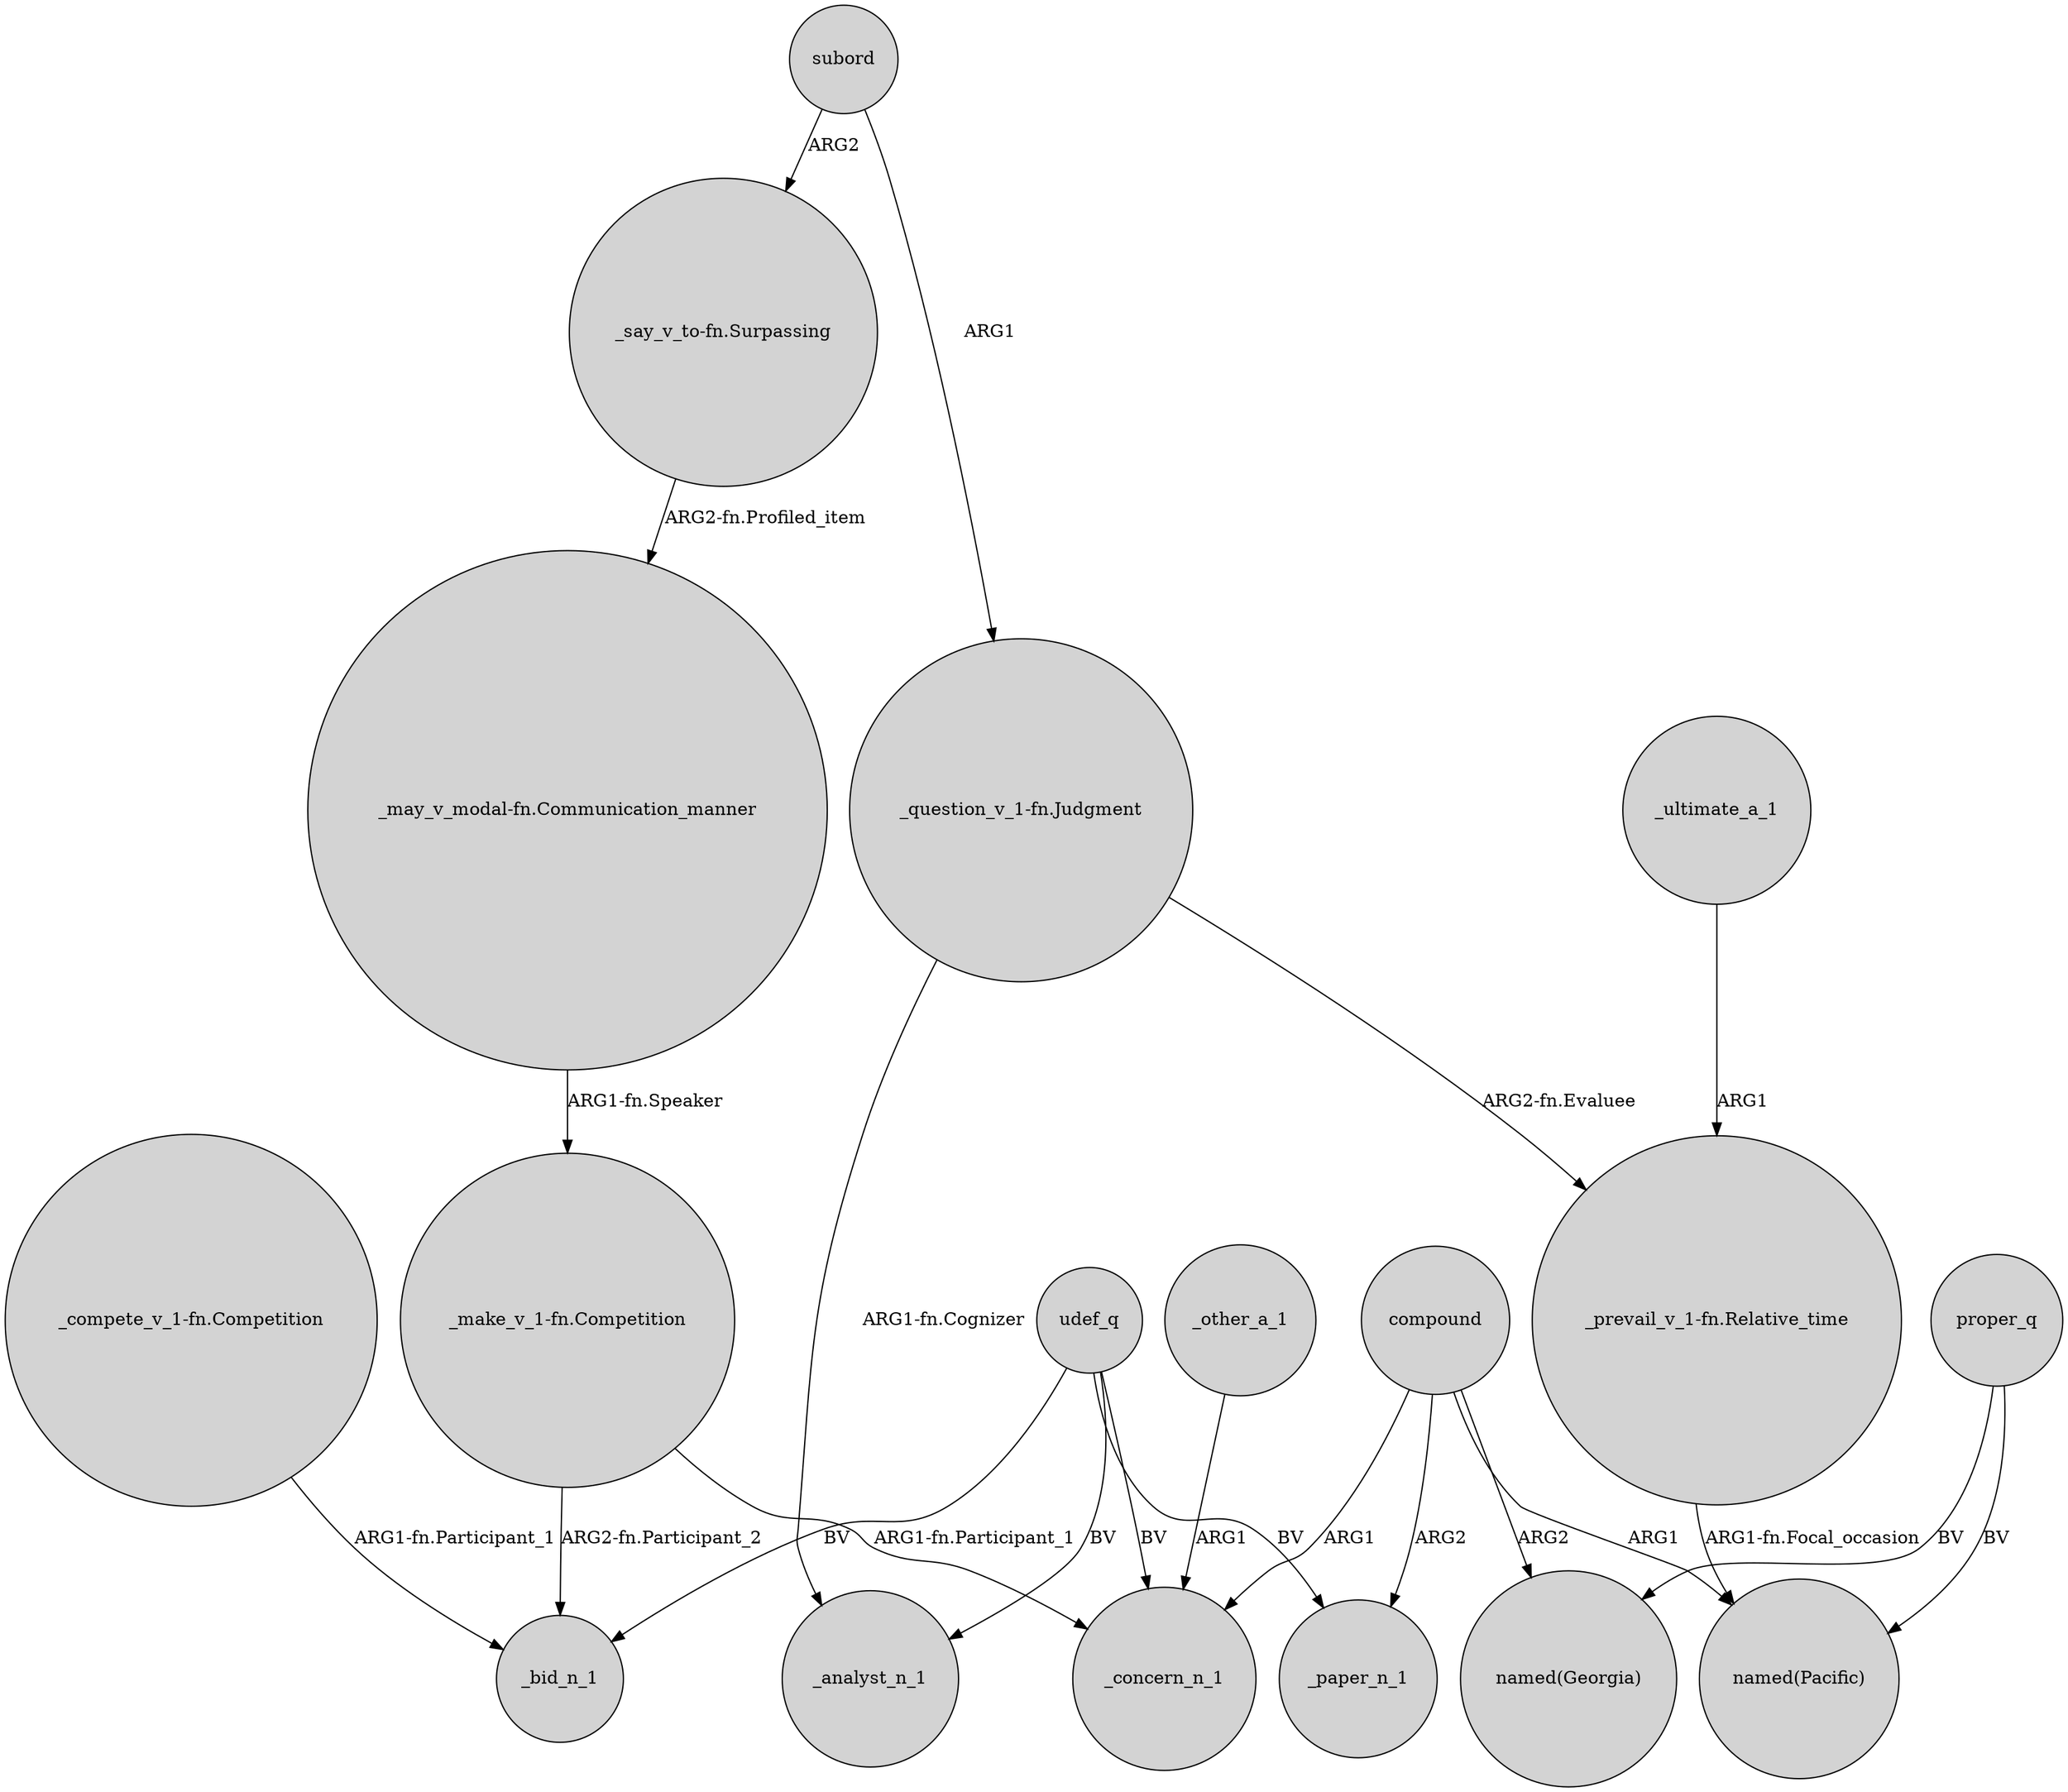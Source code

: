 digraph {
	node [shape=circle style=filled]
	"_compete_v_1-fn.Competition" -> _bid_n_1 [label="ARG1-fn.Participant_1"]
	proper_q -> "named(Georgia)" [label=BV]
	udef_q -> _analyst_n_1 [label=BV]
	udef_q -> _paper_n_1 [label=BV]
	compound -> _paper_n_1 [label=ARG2]
	udef_q -> _bid_n_1 [label=BV]
	"_question_v_1-fn.Judgment" -> _analyst_n_1 [label="ARG1-fn.Cognizer"]
	"_may_v_modal-fn.Communication_manner" -> "_make_v_1-fn.Competition" [label="ARG1-fn.Speaker"]
	"_prevail_v_1-fn.Relative_time" -> "named(Pacific)" [label="ARG1-fn.Focal_occasion"]
	subord -> "_question_v_1-fn.Judgment" [label=ARG1]
	compound -> "named(Pacific)" [label=ARG1]
	subord -> "_say_v_to-fn.Surpassing" [label=ARG2]
	"_make_v_1-fn.Competition" -> _concern_n_1 [label="ARG1-fn.Participant_1"]
	_other_a_1 -> _concern_n_1 [label=ARG1]
	compound -> _concern_n_1 [label=ARG1]
	proper_q -> "named(Pacific)" [label=BV]
	"_question_v_1-fn.Judgment" -> "_prevail_v_1-fn.Relative_time" [label="ARG2-fn.Evaluee"]
	udef_q -> _concern_n_1 [label=BV]
	_ultimate_a_1 -> "_prevail_v_1-fn.Relative_time" [label=ARG1]
	"_make_v_1-fn.Competition" -> _bid_n_1 [label="ARG2-fn.Participant_2"]
	"_say_v_to-fn.Surpassing" -> "_may_v_modal-fn.Communication_manner" [label="ARG2-fn.Profiled_item"]
	compound -> "named(Georgia)" [label=ARG2]
}
